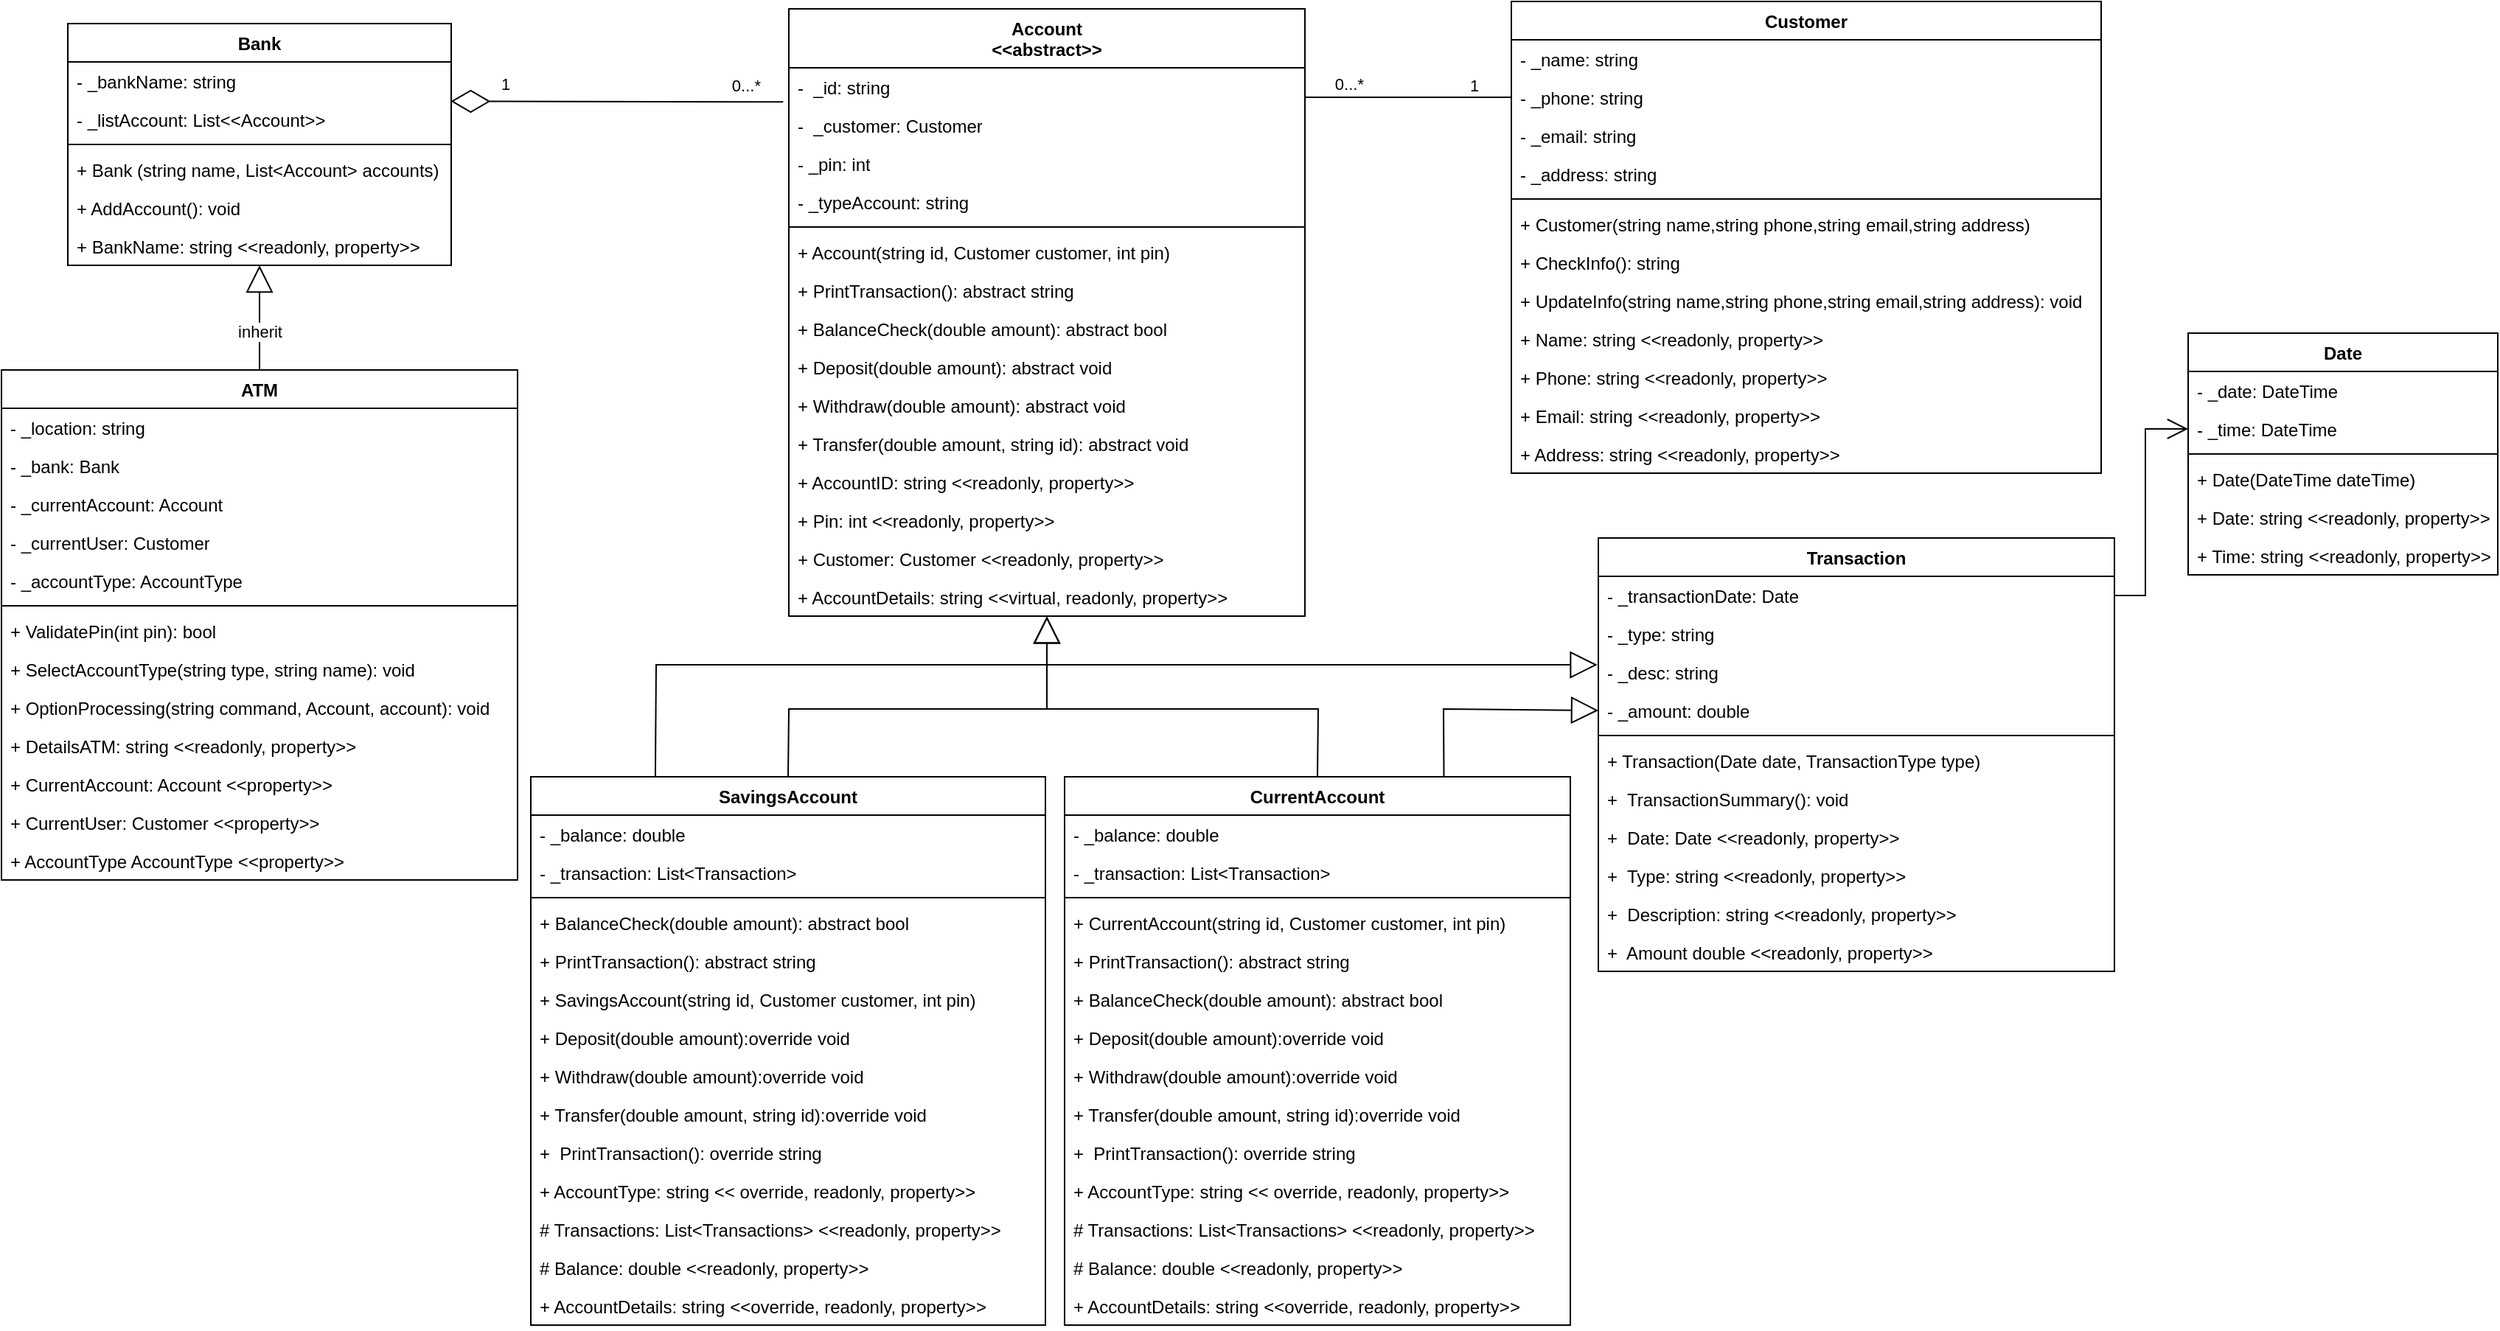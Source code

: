 <mxfile version="22.0.8" type="device">
  <diagram id="C5RBs43oDa-KdzZeNtuy" name="Level D Class diagram">
    <mxGraphModel dx="2555" dy="2101" grid="1" gridSize="10" guides="1" tooltips="1" connect="1" arrows="1" fold="1" page="1" pageScale="1" pageWidth="827" pageHeight="1169" math="0" shadow="0">
      <root>
        <mxCell id="WIyWlLk6GJQsqaUBKTNV-0" />
        <mxCell id="WIyWlLk6GJQsqaUBKTNV-1" parent="WIyWlLk6GJQsqaUBKTNV-0" />
        <mxCell id="u_rGbPmxzEg5UCbJ7NDs-0" value="Account&lt;br&gt;&amp;lt;&amp;lt;abstract&amp;gt;&amp;gt;" style="swimlane;fontStyle=1;align=center;verticalAlign=top;childLayout=stackLayout;horizontal=1;startSize=40;horizontalStack=0;resizeParent=1;resizeParentMax=0;resizeLast=0;collapsible=1;marginBottom=0;whiteSpace=wrap;html=1;" parent="WIyWlLk6GJQsqaUBKTNV-1" vertex="1">
          <mxGeometry x="320" y="-65" width="350" height="412" as="geometry" />
        </mxCell>
        <mxCell id="u_rGbPmxzEg5UCbJ7NDs-1" value="-&amp;nbsp; _id: string" style="text;strokeColor=none;fillColor=none;align=left;verticalAlign=top;spacingLeft=4;spacingRight=4;overflow=hidden;rotatable=0;points=[[0,0.5],[1,0.5]];portConstraint=eastwest;whiteSpace=wrap;html=1;" parent="u_rGbPmxzEg5UCbJ7NDs-0" vertex="1">
          <mxGeometry y="40" width="350" height="26" as="geometry" />
        </mxCell>
        <mxCell id="u_rGbPmxzEg5UCbJ7NDs-4" value="-&amp;nbsp; _customer: Customer" style="text;strokeColor=none;fillColor=none;align=left;verticalAlign=top;spacingLeft=4;spacingRight=4;overflow=hidden;rotatable=0;points=[[0,0.5],[1,0.5]];portConstraint=eastwest;whiteSpace=wrap;html=1;" parent="u_rGbPmxzEg5UCbJ7NDs-0" vertex="1">
          <mxGeometry y="66" width="350" height="26" as="geometry" />
        </mxCell>
        <mxCell id="u_rGbPmxzEg5UCbJ7NDs-26" value="- _pin: int" style="text;strokeColor=none;fillColor=none;align=left;verticalAlign=top;spacingLeft=4;spacingRight=4;overflow=hidden;rotatable=0;points=[[0,0.5],[1,0.5]];portConstraint=eastwest;whiteSpace=wrap;html=1;" parent="u_rGbPmxzEg5UCbJ7NDs-0" vertex="1">
          <mxGeometry y="92" width="350" height="26" as="geometry" />
        </mxCell>
        <mxCell id="xcTpRN-NQ14HoFIhRllt-2" value="- _typeAccount: string" style="text;strokeColor=none;fillColor=none;align=left;verticalAlign=top;spacingLeft=4;spacingRight=4;overflow=hidden;rotatable=0;points=[[0,0.5],[1,0.5]];portConstraint=eastwest;whiteSpace=wrap;html=1;" vertex="1" parent="u_rGbPmxzEg5UCbJ7NDs-0">
          <mxGeometry y="118" width="350" height="26" as="geometry" />
        </mxCell>
        <mxCell id="u_rGbPmxzEg5UCbJ7NDs-2" value="" style="line;strokeWidth=1;fillColor=none;align=left;verticalAlign=middle;spacingTop=-1;spacingLeft=3;spacingRight=3;rotatable=0;labelPosition=right;points=[];portConstraint=eastwest;strokeColor=inherit;" parent="u_rGbPmxzEg5UCbJ7NDs-0" vertex="1">
          <mxGeometry y="144" width="350" height="8" as="geometry" />
        </mxCell>
        <mxCell id="jDgMBZ_0vtlGDlaDWDbC-4" value="+ Account(string id, Customer customer, int pin)" style="text;strokeColor=none;fillColor=none;align=left;verticalAlign=top;spacingLeft=4;spacingRight=4;overflow=hidden;rotatable=0;points=[[0,0.5],[1,0.5]];portConstraint=eastwest;whiteSpace=wrap;html=1;" parent="u_rGbPmxzEg5UCbJ7NDs-0" vertex="1">
          <mxGeometry y="152" width="350" height="26" as="geometry" />
        </mxCell>
        <mxCell id="xcTpRN-NQ14HoFIhRllt-1" value="+ PrintTransaction(): abstract string" style="text;strokeColor=none;fillColor=none;align=left;verticalAlign=top;spacingLeft=4;spacingRight=4;overflow=hidden;rotatable=0;points=[[0,0.5],[1,0.5]];portConstraint=eastwest;whiteSpace=wrap;html=1;" vertex="1" parent="u_rGbPmxzEg5UCbJ7NDs-0">
          <mxGeometry y="178" width="350" height="26" as="geometry" />
        </mxCell>
        <mxCell id="xcTpRN-NQ14HoFIhRllt-0" value="+ BalanceCheck(double amount): abstract bool" style="text;strokeColor=none;fillColor=none;align=left;verticalAlign=top;spacingLeft=4;spacingRight=4;overflow=hidden;rotatable=0;points=[[0,0.5],[1,0.5]];portConstraint=eastwest;whiteSpace=wrap;html=1;" vertex="1" parent="u_rGbPmxzEg5UCbJ7NDs-0">
          <mxGeometry y="204" width="350" height="26" as="geometry" />
        </mxCell>
        <mxCell id="u_rGbPmxzEg5UCbJ7NDs-60" value="+ Deposit(double amount): abstract void" style="text;strokeColor=none;fillColor=none;align=left;verticalAlign=top;spacingLeft=4;spacingRight=4;overflow=hidden;rotatable=0;points=[[0,0.5],[1,0.5]];portConstraint=eastwest;whiteSpace=wrap;html=1;" parent="u_rGbPmxzEg5UCbJ7NDs-0" vertex="1">
          <mxGeometry y="230" width="350" height="26" as="geometry" />
        </mxCell>
        <mxCell id="u_rGbPmxzEg5UCbJ7NDs-65" value="+ Withdraw(double amount): abstract&amp;nbsp;void" style="text;strokeColor=none;fillColor=none;align=left;verticalAlign=top;spacingLeft=4;spacingRight=4;overflow=hidden;rotatable=0;points=[[0,0.5],[1,0.5]];portConstraint=eastwest;whiteSpace=wrap;html=1;" parent="u_rGbPmxzEg5UCbJ7NDs-0" vertex="1">
          <mxGeometry y="256" width="350" height="26" as="geometry" />
        </mxCell>
        <mxCell id="u_rGbPmxzEg5UCbJ7NDs-66" value="+ Transfer(double amount, string id): abstract&amp;nbsp;void" style="text;strokeColor=none;fillColor=none;align=left;verticalAlign=top;spacingLeft=4;spacingRight=4;overflow=hidden;rotatable=0;points=[[0,0.5],[1,0.5]];portConstraint=eastwest;whiteSpace=wrap;html=1;" parent="u_rGbPmxzEg5UCbJ7NDs-0" vertex="1">
          <mxGeometry y="282" width="350" height="26" as="geometry" />
        </mxCell>
        <mxCell id="u_rGbPmxzEg5UCbJ7NDs-54" value="+ AccountID: string &amp;lt;&amp;lt;readonly, property&amp;gt;&amp;gt;" style="text;strokeColor=none;fillColor=none;align=left;verticalAlign=top;spacingLeft=4;spacingRight=4;overflow=hidden;rotatable=0;points=[[0,0.5],[1,0.5]];portConstraint=eastwest;whiteSpace=wrap;html=1;" parent="u_rGbPmxzEg5UCbJ7NDs-0" vertex="1">
          <mxGeometry y="308" width="350" height="26" as="geometry" />
        </mxCell>
        <mxCell id="CnJATWPRRtcftuDtqHO4-2" value="+ Pin: int &amp;lt;&amp;lt;readonly, property&amp;gt;&amp;gt;" style="text;strokeColor=none;fillColor=none;align=left;verticalAlign=top;spacingLeft=4;spacingRight=4;overflow=hidden;rotatable=0;points=[[0,0.5],[1,0.5]];portConstraint=eastwest;whiteSpace=wrap;html=1;" parent="u_rGbPmxzEg5UCbJ7NDs-0" vertex="1">
          <mxGeometry y="334" width="350" height="26" as="geometry" />
        </mxCell>
        <mxCell id="jDgMBZ_0vtlGDlaDWDbC-21" value="+ Customer: Customer&amp;nbsp;&amp;lt;&amp;lt;readonly, property&amp;gt;&amp;gt;" style="text;strokeColor=none;fillColor=none;align=left;verticalAlign=top;spacingLeft=4;spacingRight=4;overflow=hidden;rotatable=0;points=[[0,0.5],[1,0.5]];portConstraint=eastwest;whiteSpace=wrap;html=1;" parent="u_rGbPmxzEg5UCbJ7NDs-0" vertex="1">
          <mxGeometry y="360" width="350" height="26" as="geometry" />
        </mxCell>
        <mxCell id="u_rGbPmxzEg5UCbJ7NDs-59" value="+ AccountDetails: string &amp;lt;&amp;lt;virtual, readonly, property&amp;gt;&amp;gt;" style="text;strokeColor=none;fillColor=none;align=left;verticalAlign=top;spacingLeft=4;spacingRight=4;overflow=hidden;rotatable=0;points=[[0,0.5],[1,0.5]];portConstraint=eastwest;whiteSpace=wrap;html=1;" parent="u_rGbPmxzEg5UCbJ7NDs-0" vertex="1">
          <mxGeometry y="386" width="350" height="26" as="geometry" />
        </mxCell>
        <mxCell id="u_rGbPmxzEg5UCbJ7NDs-6" value="Bank" style="swimlane;fontStyle=1;align=center;verticalAlign=top;childLayout=stackLayout;horizontal=1;startSize=26;horizontalStack=0;resizeParent=1;resizeParentMax=0;resizeLast=0;collapsible=1;marginBottom=0;whiteSpace=wrap;html=1;" parent="WIyWlLk6GJQsqaUBKTNV-1" vertex="1">
          <mxGeometry x="-169" y="-55" width="260" height="164" as="geometry" />
        </mxCell>
        <mxCell id="u_rGbPmxzEg5UCbJ7NDs-7" value="- _bankName: string" style="text;strokeColor=none;fillColor=none;align=left;verticalAlign=top;spacingLeft=4;spacingRight=4;overflow=hidden;rotatable=0;points=[[0,0.5],[1,0.5]];portConstraint=eastwest;whiteSpace=wrap;html=1;" parent="u_rGbPmxzEg5UCbJ7NDs-6" vertex="1">
          <mxGeometry y="26" width="260" height="26" as="geometry" />
        </mxCell>
        <mxCell id="u_rGbPmxzEg5UCbJ7NDs-43" value="- _listAccount: List&amp;lt;&amp;lt;Account&amp;gt;&amp;gt;" style="text;strokeColor=none;fillColor=none;align=left;verticalAlign=top;spacingLeft=4;spacingRight=4;overflow=hidden;rotatable=0;points=[[0,0.5],[1,0.5]];portConstraint=eastwest;whiteSpace=wrap;html=1;" parent="u_rGbPmxzEg5UCbJ7NDs-6" vertex="1">
          <mxGeometry y="52" width="260" height="26" as="geometry" />
        </mxCell>
        <mxCell id="u_rGbPmxzEg5UCbJ7NDs-8" value="" style="line;strokeWidth=1;fillColor=none;align=left;verticalAlign=middle;spacingTop=-1;spacingLeft=3;spacingRight=3;rotatable=0;labelPosition=right;points=[];portConstraint=eastwest;strokeColor=inherit;" parent="u_rGbPmxzEg5UCbJ7NDs-6" vertex="1">
          <mxGeometry y="78" width="260" height="8" as="geometry" />
        </mxCell>
        <mxCell id="jDgMBZ_0vtlGDlaDWDbC-2" value="+ Bank (string name, List&amp;lt;Account&amp;gt; accounts)" style="text;strokeColor=none;fillColor=none;align=left;verticalAlign=top;spacingLeft=4;spacingRight=4;overflow=hidden;rotatable=0;points=[[0,0.5],[1,0.5]];portConstraint=eastwest;whiteSpace=wrap;html=1;" parent="u_rGbPmxzEg5UCbJ7NDs-6" vertex="1">
          <mxGeometry y="86" width="260" height="26" as="geometry" />
        </mxCell>
        <mxCell id="jDgMBZ_0vtlGDlaDWDbC-5" value="+ AddAccount(): void" style="text;strokeColor=none;fillColor=none;align=left;verticalAlign=top;spacingLeft=4;spacingRight=4;overflow=hidden;rotatable=0;points=[[0,0.5],[1,0.5]];portConstraint=eastwest;whiteSpace=wrap;html=1;" parent="u_rGbPmxzEg5UCbJ7NDs-6" vertex="1">
          <mxGeometry y="112" width="260" height="26" as="geometry" />
        </mxCell>
        <mxCell id="u_rGbPmxzEg5UCbJ7NDs-9" value="+ BankName: string &amp;lt;&amp;lt;readonly, property&amp;gt;&amp;gt;" style="text;strokeColor=none;fillColor=none;align=left;verticalAlign=top;spacingLeft=4;spacingRight=4;overflow=hidden;rotatable=0;points=[[0,0.5],[1,0.5]];portConstraint=eastwest;whiteSpace=wrap;html=1;" parent="u_rGbPmxzEg5UCbJ7NDs-6" vertex="1">
          <mxGeometry y="138" width="260" height="26" as="geometry" />
        </mxCell>
        <mxCell id="u_rGbPmxzEg5UCbJ7NDs-11" value="Customer" style="swimlane;fontStyle=1;align=center;verticalAlign=top;childLayout=stackLayout;horizontal=1;startSize=26;horizontalStack=0;resizeParent=1;resizeParentMax=0;resizeLast=0;collapsible=1;marginBottom=0;whiteSpace=wrap;html=1;" parent="WIyWlLk6GJQsqaUBKTNV-1" vertex="1">
          <mxGeometry x="810" y="-70" width="400" height="320" as="geometry" />
        </mxCell>
        <mxCell id="u_rGbPmxzEg5UCbJ7NDs-12" value="- _name: string" style="text;strokeColor=none;fillColor=none;align=left;verticalAlign=top;spacingLeft=4;spacingRight=4;overflow=hidden;rotatable=0;points=[[0,0.5],[1,0.5]];portConstraint=eastwest;whiteSpace=wrap;html=1;" parent="u_rGbPmxzEg5UCbJ7NDs-11" vertex="1">
          <mxGeometry y="26" width="400" height="26" as="geometry" />
        </mxCell>
        <mxCell id="u_rGbPmxzEg5UCbJ7NDs-21" value="- _phone: string" style="text;strokeColor=none;fillColor=none;align=left;verticalAlign=top;spacingLeft=4;spacingRight=4;overflow=hidden;rotatable=0;points=[[0,0.5],[1,0.5]];portConstraint=eastwest;whiteSpace=wrap;html=1;" parent="u_rGbPmxzEg5UCbJ7NDs-11" vertex="1">
          <mxGeometry y="52" width="400" height="26" as="geometry" />
        </mxCell>
        <mxCell id="u_rGbPmxzEg5UCbJ7NDs-22" value="- _email: string" style="text;strokeColor=none;fillColor=none;align=left;verticalAlign=top;spacingLeft=4;spacingRight=4;overflow=hidden;rotatable=0;points=[[0,0.5],[1,0.5]];portConstraint=eastwest;whiteSpace=wrap;html=1;" parent="u_rGbPmxzEg5UCbJ7NDs-11" vertex="1">
          <mxGeometry y="78" width="400" height="26" as="geometry" />
        </mxCell>
        <mxCell id="jDgMBZ_0vtlGDlaDWDbC-6" value="- _address: string" style="text;strokeColor=none;fillColor=none;align=left;verticalAlign=top;spacingLeft=4;spacingRight=4;overflow=hidden;rotatable=0;points=[[0,0.5],[1,0.5]];portConstraint=eastwest;whiteSpace=wrap;html=1;" parent="u_rGbPmxzEg5UCbJ7NDs-11" vertex="1">
          <mxGeometry y="104" width="400" height="26" as="geometry" />
        </mxCell>
        <mxCell id="u_rGbPmxzEg5UCbJ7NDs-13" value="" style="line;strokeWidth=1;fillColor=none;align=left;verticalAlign=middle;spacingTop=-1;spacingLeft=3;spacingRight=3;rotatable=0;labelPosition=right;points=[];portConstraint=eastwest;strokeColor=inherit;" parent="u_rGbPmxzEg5UCbJ7NDs-11" vertex="1">
          <mxGeometry y="130" width="400" height="8" as="geometry" />
        </mxCell>
        <mxCell id="u_rGbPmxzEg5UCbJ7NDs-14" value="+ Customer(string name,string&amp;nbsp;phone,string&amp;nbsp;email,string&amp;nbsp;address)" style="text;strokeColor=none;fillColor=none;align=left;verticalAlign=top;spacingLeft=4;spacingRight=4;overflow=hidden;rotatable=0;points=[[0,0.5],[1,0.5]];portConstraint=eastwest;whiteSpace=wrap;html=1;" parent="u_rGbPmxzEg5UCbJ7NDs-11" vertex="1">
          <mxGeometry y="138" width="400" height="26" as="geometry" />
        </mxCell>
        <mxCell id="u_rGbPmxzEg5UCbJ7NDs-29" value="+ CheckInfo(): string" style="text;strokeColor=none;fillColor=none;align=left;verticalAlign=top;spacingLeft=4;spacingRight=4;overflow=hidden;rotatable=0;points=[[0,0.5],[1,0.5]];portConstraint=eastwest;whiteSpace=wrap;html=1;" parent="u_rGbPmxzEg5UCbJ7NDs-11" vertex="1">
          <mxGeometry y="164" width="400" height="26" as="geometry" />
        </mxCell>
        <mxCell id="u_rGbPmxzEg5UCbJ7NDs-24" value="+ UpdateInfo(string name,string&amp;nbsp;phone,string&amp;nbsp;email,string&amp;nbsp;address): void" style="text;strokeColor=none;fillColor=none;align=left;verticalAlign=top;spacingLeft=4;spacingRight=4;overflow=hidden;rotatable=0;points=[[0,0.5],[1,0.5]];portConstraint=eastwest;whiteSpace=wrap;html=1;" parent="u_rGbPmxzEg5UCbJ7NDs-11" vertex="1">
          <mxGeometry y="190" width="400" height="26" as="geometry" />
        </mxCell>
        <mxCell id="u_rGbPmxzEg5UCbJ7NDs-25" value="+ Name: string &amp;lt;&amp;lt;readonly, property&amp;gt;&amp;gt;" style="text;strokeColor=none;fillColor=none;align=left;verticalAlign=top;spacingLeft=4;spacingRight=4;overflow=hidden;rotatable=0;points=[[0,0.5],[1,0.5]];portConstraint=eastwest;whiteSpace=wrap;html=1;" parent="u_rGbPmxzEg5UCbJ7NDs-11" vertex="1">
          <mxGeometry y="216" width="400" height="26" as="geometry" />
        </mxCell>
        <mxCell id="u_rGbPmxzEg5UCbJ7NDs-27" value="+ Phone: string &amp;lt;&amp;lt;readonly, property&amp;gt;&amp;gt;" style="text;strokeColor=none;fillColor=none;align=left;verticalAlign=top;spacingLeft=4;spacingRight=4;overflow=hidden;rotatable=0;points=[[0,0.5],[1,0.5]];portConstraint=eastwest;whiteSpace=wrap;html=1;" parent="u_rGbPmxzEg5UCbJ7NDs-11" vertex="1">
          <mxGeometry y="242" width="400" height="26" as="geometry" />
        </mxCell>
        <mxCell id="jDgMBZ_0vtlGDlaDWDbC-7" value="+ Email: string &amp;lt;&amp;lt;readonly, property&amp;gt;&amp;gt;" style="text;strokeColor=none;fillColor=none;align=left;verticalAlign=top;spacingLeft=4;spacingRight=4;overflow=hidden;rotatable=0;points=[[0,0.5],[1,0.5]];portConstraint=eastwest;whiteSpace=wrap;html=1;" parent="u_rGbPmxzEg5UCbJ7NDs-11" vertex="1">
          <mxGeometry y="268" width="400" height="26" as="geometry" />
        </mxCell>
        <mxCell id="u_rGbPmxzEg5UCbJ7NDs-28" value="+ Address: string &amp;lt;&amp;lt;readonly, property&amp;gt;&amp;gt;" style="text;strokeColor=none;fillColor=none;align=left;verticalAlign=top;spacingLeft=4;spacingRight=4;overflow=hidden;rotatable=0;points=[[0,0.5],[1,0.5]];portConstraint=eastwest;whiteSpace=wrap;html=1;" parent="u_rGbPmxzEg5UCbJ7NDs-11" vertex="1">
          <mxGeometry y="294" width="400" height="26" as="geometry" />
        </mxCell>
        <mxCell id="u_rGbPmxzEg5UCbJ7NDs-32" value="ATM" style="swimlane;fontStyle=1;align=center;verticalAlign=top;childLayout=stackLayout;horizontal=1;startSize=26;horizontalStack=0;resizeParent=1;resizeParentMax=0;resizeLast=0;collapsible=1;marginBottom=0;whiteSpace=wrap;html=1;" parent="WIyWlLk6GJQsqaUBKTNV-1" vertex="1">
          <mxGeometry x="-214" y="180" width="350" height="346" as="geometry" />
        </mxCell>
        <mxCell id="u_rGbPmxzEg5UCbJ7NDs-10" value="- _location: string" style="text;strokeColor=none;fillColor=none;align=left;verticalAlign=top;spacingLeft=4;spacingRight=4;overflow=hidden;rotatable=0;points=[[0,0.5],[1,0.5]];portConstraint=eastwest;whiteSpace=wrap;html=1;" parent="u_rGbPmxzEg5UCbJ7NDs-32" vertex="1">
          <mxGeometry y="26" width="350" height="26" as="geometry" />
        </mxCell>
        <mxCell id="XUT3IchEpfX1-F_0FphG-0" value="- _bank: Bank" style="text;strokeColor=none;fillColor=none;align=left;verticalAlign=top;spacingLeft=4;spacingRight=4;overflow=hidden;rotatable=0;points=[[0,0.5],[1,0.5]];portConstraint=eastwest;whiteSpace=wrap;html=1;" parent="u_rGbPmxzEg5UCbJ7NDs-32" vertex="1">
          <mxGeometry y="52" width="350" height="26" as="geometry" />
        </mxCell>
        <mxCell id="xcTpRN-NQ14HoFIhRllt-13" value="- _currentAccount: Account" style="text;strokeColor=none;fillColor=none;align=left;verticalAlign=top;spacingLeft=4;spacingRight=4;overflow=hidden;rotatable=0;points=[[0,0.5],[1,0.5]];portConstraint=eastwest;whiteSpace=wrap;html=1;" vertex="1" parent="u_rGbPmxzEg5UCbJ7NDs-32">
          <mxGeometry y="78" width="350" height="26" as="geometry" />
        </mxCell>
        <mxCell id="XUT3IchEpfX1-F_0FphG-1" value="- _currentUser: Customer" style="text;strokeColor=none;fillColor=none;align=left;verticalAlign=top;spacingLeft=4;spacingRight=4;overflow=hidden;rotatable=0;points=[[0,0.5],[1,0.5]];portConstraint=eastwest;whiteSpace=wrap;html=1;" parent="u_rGbPmxzEg5UCbJ7NDs-32" vertex="1">
          <mxGeometry y="104" width="350" height="26" as="geometry" />
        </mxCell>
        <mxCell id="xcTpRN-NQ14HoFIhRllt-14" value="- _accountType: AccountType" style="text;strokeColor=none;fillColor=none;align=left;verticalAlign=top;spacingLeft=4;spacingRight=4;overflow=hidden;rotatable=0;points=[[0,0.5],[1,0.5]];portConstraint=eastwest;whiteSpace=wrap;html=1;" vertex="1" parent="u_rGbPmxzEg5UCbJ7NDs-32">
          <mxGeometry y="130" width="350" height="26" as="geometry" />
        </mxCell>
        <mxCell id="u_rGbPmxzEg5UCbJ7NDs-34" value="" style="line;strokeWidth=1;fillColor=none;align=left;verticalAlign=middle;spacingTop=-1;spacingLeft=3;spacingRight=3;rotatable=0;labelPosition=right;points=[];portConstraint=eastwest;strokeColor=inherit;" parent="u_rGbPmxzEg5UCbJ7NDs-32" vertex="1">
          <mxGeometry y="156" width="350" height="8" as="geometry" />
        </mxCell>
        <mxCell id="u_rGbPmxzEg5UCbJ7NDs-35" value="+ ValidatePin(int pin): bool" style="text;strokeColor=none;fillColor=none;align=left;verticalAlign=top;spacingLeft=4;spacingRight=4;overflow=hidden;rotatable=0;points=[[0,0.5],[1,0.5]];portConstraint=eastwest;whiteSpace=wrap;html=1;" parent="u_rGbPmxzEg5UCbJ7NDs-32" vertex="1">
          <mxGeometry y="164" width="350" height="26" as="geometry" />
        </mxCell>
        <mxCell id="xcTpRN-NQ14HoFIhRllt-15" value="+ SelectAccountType(string type, string name): void" style="text;strokeColor=none;fillColor=none;align=left;verticalAlign=top;spacingLeft=4;spacingRight=4;overflow=hidden;rotatable=0;points=[[0,0.5],[1,0.5]];portConstraint=eastwest;whiteSpace=wrap;html=1;" vertex="1" parent="u_rGbPmxzEg5UCbJ7NDs-32">
          <mxGeometry y="190" width="350" height="26" as="geometry" />
        </mxCell>
        <mxCell id="u_rGbPmxzEg5UCbJ7NDs-56" value="+ OptionProcessing(string command, Account, account): void" style="text;strokeColor=none;fillColor=none;align=left;verticalAlign=top;spacingLeft=4;spacingRight=4;overflow=hidden;rotatable=0;points=[[0,0.5],[1,0.5]];portConstraint=eastwest;whiteSpace=wrap;html=1;" parent="u_rGbPmxzEg5UCbJ7NDs-32" vertex="1">
          <mxGeometry y="216" width="350" height="26" as="geometry" />
        </mxCell>
        <mxCell id="0fzU9Dq7q9H-cfSeIL3q-2" value="+ DetailsATM: string &amp;lt;&amp;lt;readonly, property&amp;gt;&amp;gt;" style="text;strokeColor=none;fillColor=none;align=left;verticalAlign=top;spacingLeft=4;spacingRight=4;overflow=hidden;rotatable=0;points=[[0,0.5],[1,0.5]];portConstraint=eastwest;whiteSpace=wrap;html=1;" parent="u_rGbPmxzEg5UCbJ7NDs-32" vertex="1">
          <mxGeometry y="242" width="350" height="26" as="geometry" />
        </mxCell>
        <mxCell id="xcTpRN-NQ14HoFIhRllt-11" value="+ CurrentAccount: Account &amp;lt;&amp;lt;property&amp;gt;&amp;gt;" style="text;strokeColor=none;fillColor=none;align=left;verticalAlign=top;spacingLeft=4;spacingRight=4;overflow=hidden;rotatable=0;points=[[0,0.5],[1,0.5]];portConstraint=eastwest;whiteSpace=wrap;html=1;" vertex="1" parent="u_rGbPmxzEg5UCbJ7NDs-32">
          <mxGeometry y="268" width="350" height="26" as="geometry" />
        </mxCell>
        <mxCell id="xcTpRN-NQ14HoFIhRllt-12" value="+ CurrentUser: Customer &amp;lt;&amp;lt;property&amp;gt;&amp;gt;" style="text;strokeColor=none;fillColor=none;align=left;verticalAlign=top;spacingLeft=4;spacingRight=4;overflow=hidden;rotatable=0;points=[[0,0.5],[1,0.5]];portConstraint=eastwest;whiteSpace=wrap;html=1;" vertex="1" parent="u_rGbPmxzEg5UCbJ7NDs-32">
          <mxGeometry y="294" width="350" height="26" as="geometry" />
        </mxCell>
        <mxCell id="u_rGbPmxzEg5UCbJ7NDs-31" value="+ AccountType AccountType &amp;lt;&amp;lt;property&amp;gt;&amp;gt;" style="text;strokeColor=none;fillColor=none;align=left;verticalAlign=top;spacingLeft=4;spacingRight=4;overflow=hidden;rotatable=0;points=[[0,0.5],[1,0.5]];portConstraint=eastwest;whiteSpace=wrap;html=1;" parent="u_rGbPmxzEg5UCbJ7NDs-32" vertex="1">
          <mxGeometry y="320" width="350" height="26" as="geometry" />
        </mxCell>
        <mxCell id="u_rGbPmxzEg5UCbJ7NDs-36" value="" style="endArrow=block;endSize=16;endFill=0;html=1;rounded=0;exitX=0.5;exitY=0;exitDx=0;exitDy=0;" parent="WIyWlLk6GJQsqaUBKTNV-1" source="u_rGbPmxzEg5UCbJ7NDs-32" target="u_rGbPmxzEg5UCbJ7NDs-9" edge="1">
          <mxGeometry x="-0.331" y="-1" width="160" relative="1" as="geometry">
            <mxPoint x="-105" y="230" as="sourcePoint" />
            <mxPoint x="-5.52" y="138.806" as="targetPoint" />
            <mxPoint as="offset" />
          </mxGeometry>
        </mxCell>
        <mxCell id="jDgMBZ_0vtlGDlaDWDbC-0" value="inherit" style="edgeLabel;html=1;align=center;verticalAlign=middle;resizable=0;points=[];" parent="u_rGbPmxzEg5UCbJ7NDs-36" vertex="1" connectable="0">
          <mxGeometry x="0.211" relative="1" as="geometry">
            <mxPoint y="17" as="offset" />
          </mxGeometry>
        </mxCell>
        <mxCell id="u_rGbPmxzEg5UCbJ7NDs-38" value="SavingsAccount" style="swimlane;fontStyle=1;align=center;verticalAlign=top;childLayout=stackLayout;horizontal=1;startSize=26;horizontalStack=0;resizeParent=1;resizeParentMax=0;resizeLast=0;collapsible=1;marginBottom=0;whiteSpace=wrap;html=1;" parent="WIyWlLk6GJQsqaUBKTNV-1" vertex="1">
          <mxGeometry x="145" y="456" width="349" height="372" as="geometry" />
        </mxCell>
        <mxCell id="jDgMBZ_0vtlGDlaDWDbC-11" value="- _balance: double" style="text;strokeColor=none;fillColor=none;align=left;verticalAlign=top;spacingLeft=4;spacingRight=4;overflow=hidden;rotatable=0;points=[[0,0.5],[1,0.5]];portConstraint=eastwest;whiteSpace=wrap;html=1;" parent="u_rGbPmxzEg5UCbJ7NDs-38" vertex="1">
          <mxGeometry y="26" width="349" height="26" as="geometry" />
        </mxCell>
        <mxCell id="jDgMBZ_0vtlGDlaDWDbC-12" value="- _transaction: List&amp;lt;Transaction&amp;gt;" style="text;strokeColor=none;fillColor=none;align=left;verticalAlign=top;spacingLeft=4;spacingRight=4;overflow=hidden;rotatable=0;points=[[0,0.5],[1,0.5]];portConstraint=eastwest;whiteSpace=wrap;html=1;" parent="u_rGbPmxzEg5UCbJ7NDs-38" vertex="1">
          <mxGeometry y="52" width="349" height="26" as="geometry" />
        </mxCell>
        <mxCell id="u_rGbPmxzEg5UCbJ7NDs-40" value="" style="line;strokeWidth=1;fillColor=none;align=left;verticalAlign=middle;spacingTop=-1;spacingLeft=3;spacingRight=3;rotatable=0;labelPosition=right;points=[];portConstraint=eastwest;strokeColor=inherit;" parent="u_rGbPmxzEg5UCbJ7NDs-38" vertex="1">
          <mxGeometry y="78" width="349" height="8" as="geometry" />
        </mxCell>
        <mxCell id="xcTpRN-NQ14HoFIhRllt-4" value="+ BalanceCheck(double amount): abstract bool" style="text;strokeColor=none;fillColor=none;align=left;verticalAlign=top;spacingLeft=4;spacingRight=4;overflow=hidden;rotatable=0;points=[[0,0.5],[1,0.5]];portConstraint=eastwest;whiteSpace=wrap;html=1;" vertex="1" parent="u_rGbPmxzEg5UCbJ7NDs-38">
          <mxGeometry y="86" width="349" height="26" as="geometry" />
        </mxCell>
        <mxCell id="xcTpRN-NQ14HoFIhRllt-3" value="+ PrintTransaction(): abstract string" style="text;strokeColor=none;fillColor=none;align=left;verticalAlign=top;spacingLeft=4;spacingRight=4;overflow=hidden;rotatable=0;points=[[0,0.5],[1,0.5]];portConstraint=eastwest;whiteSpace=wrap;html=1;" vertex="1" parent="u_rGbPmxzEg5UCbJ7NDs-38">
          <mxGeometry y="112" width="349" height="26" as="geometry" />
        </mxCell>
        <mxCell id="u_rGbPmxzEg5UCbJ7NDs-39" value="+ SavingsAccount(string id, Customer customer, int pin)" style="text;strokeColor=none;fillColor=none;align=left;verticalAlign=top;spacingLeft=4;spacingRight=4;overflow=hidden;rotatable=0;points=[[0,0.5],[1,0.5]];portConstraint=eastwest;whiteSpace=wrap;html=1;" parent="u_rGbPmxzEg5UCbJ7NDs-38" vertex="1">
          <mxGeometry y="138" width="349" height="26" as="geometry" />
        </mxCell>
        <mxCell id="CnJATWPRRtcftuDtqHO4-0" value="+ Deposit(double amount):override void" style="text;strokeColor=none;fillColor=none;align=left;verticalAlign=top;spacingLeft=4;spacingRight=4;overflow=hidden;rotatable=0;points=[[0,0.5],[1,0.5]];portConstraint=eastwest;whiteSpace=wrap;html=1;" parent="u_rGbPmxzEg5UCbJ7NDs-38" vertex="1">
          <mxGeometry y="164" width="349" height="26" as="geometry" />
        </mxCell>
        <mxCell id="u_rGbPmxzEg5UCbJ7NDs-71" value="+ Withdraw(double amount):override void" style="text;strokeColor=none;fillColor=none;align=left;verticalAlign=top;spacingLeft=4;spacingRight=4;overflow=hidden;rotatable=0;points=[[0,0.5],[1,0.5]];portConstraint=eastwest;whiteSpace=wrap;html=1;" parent="u_rGbPmxzEg5UCbJ7NDs-38" vertex="1">
          <mxGeometry y="190" width="349" height="26" as="geometry" />
        </mxCell>
        <mxCell id="u_rGbPmxzEg5UCbJ7NDs-80" value="+ Transfer(double amount, string id):override void" style="text;strokeColor=none;fillColor=none;align=left;verticalAlign=top;spacingLeft=4;spacingRight=4;overflow=hidden;rotatable=0;points=[[0,0.5],[1,0.5]];portConstraint=eastwest;whiteSpace=wrap;html=1;" parent="u_rGbPmxzEg5UCbJ7NDs-38" vertex="1">
          <mxGeometry y="216" width="349" height="26" as="geometry" />
        </mxCell>
        <mxCell id="g_BoX3DPN_9PklCH6StF-1" value="+&amp;nbsp; PrintTransaction(): override string" style="text;strokeColor=none;fillColor=none;align=left;verticalAlign=top;spacingLeft=4;spacingRight=4;overflow=hidden;rotatable=0;points=[[0,0.5],[1,0.5]];portConstraint=eastwest;whiteSpace=wrap;html=1;" parent="u_rGbPmxzEg5UCbJ7NDs-38" vertex="1">
          <mxGeometry y="242" width="349" height="26" as="geometry" />
        </mxCell>
        <mxCell id="xcTpRN-NQ14HoFIhRllt-7" value="+ AccountType: string &amp;lt;&amp;lt; override, readonly, property&amp;gt;&amp;gt;" style="text;strokeColor=none;fillColor=none;align=left;verticalAlign=top;spacingLeft=4;spacingRight=4;overflow=hidden;rotatable=0;points=[[0,0.5],[1,0.5]];portConstraint=eastwest;whiteSpace=wrap;html=1;" vertex="1" parent="u_rGbPmxzEg5UCbJ7NDs-38">
          <mxGeometry y="268" width="349" height="26" as="geometry" />
        </mxCell>
        <mxCell id="0fzU9Dq7q9H-cfSeIL3q-0" value="# Transactions: List&amp;lt;Transactions&amp;gt; &amp;lt;&amp;lt;readonly, property&amp;gt;&amp;gt;" style="text;strokeColor=none;fillColor=none;align=left;verticalAlign=top;spacingLeft=4;spacingRight=4;overflow=hidden;rotatable=0;points=[[0,0.5],[1,0.5]];portConstraint=eastwest;whiteSpace=wrap;html=1;" parent="u_rGbPmxzEg5UCbJ7NDs-38" vertex="1">
          <mxGeometry y="294" width="349" height="26" as="geometry" />
        </mxCell>
        <mxCell id="jDgMBZ_0vtlGDlaDWDbC-13" value="# Balance: double &amp;lt;&amp;lt;readonly, property&amp;gt;&amp;gt;" style="text;strokeColor=none;fillColor=none;align=left;verticalAlign=top;spacingLeft=4;spacingRight=4;overflow=hidden;rotatable=0;points=[[0,0.5],[1,0.5]];portConstraint=eastwest;whiteSpace=wrap;html=1;" parent="u_rGbPmxzEg5UCbJ7NDs-38" vertex="1">
          <mxGeometry y="320" width="349" height="26" as="geometry" />
        </mxCell>
        <mxCell id="u_rGbPmxzEg5UCbJ7NDs-72" value="+ AccountDetails: string &amp;lt;&amp;lt;override, readonly, property&amp;gt;&amp;gt;" style="text;strokeColor=none;fillColor=none;align=left;verticalAlign=top;spacingLeft=4;spacingRight=4;overflow=hidden;rotatable=0;points=[[0,0.5],[1,0.5]];portConstraint=eastwest;whiteSpace=wrap;html=1;" parent="u_rGbPmxzEg5UCbJ7NDs-38" vertex="1">
          <mxGeometry y="346" width="349" height="26" as="geometry" />
        </mxCell>
        <mxCell id="u_rGbPmxzEg5UCbJ7NDs-74" value="CurrentAccount" style="swimlane;fontStyle=1;align=center;verticalAlign=top;childLayout=stackLayout;horizontal=1;startSize=26;horizontalStack=0;resizeParent=1;resizeParentMax=0;resizeLast=0;collapsible=1;marginBottom=0;whiteSpace=wrap;html=1;" parent="WIyWlLk6GJQsqaUBKTNV-1" vertex="1">
          <mxGeometry x="507" y="456" width="343" height="372" as="geometry" />
        </mxCell>
        <mxCell id="u_rGbPmxzEg5UCbJ7NDs-53" value="- _balance: double" style="text;strokeColor=none;fillColor=none;align=left;verticalAlign=top;spacingLeft=4;spacingRight=4;overflow=hidden;rotatable=0;points=[[0,0.5],[1,0.5]];portConstraint=eastwest;whiteSpace=wrap;html=1;" parent="u_rGbPmxzEg5UCbJ7NDs-74" vertex="1">
          <mxGeometry y="26" width="343" height="26" as="geometry" />
        </mxCell>
        <mxCell id="u_rGbPmxzEg5UCbJ7NDs-92" value="- _transaction: List&amp;lt;Transaction&amp;gt;" style="text;strokeColor=none;fillColor=none;align=left;verticalAlign=top;spacingLeft=4;spacingRight=4;overflow=hidden;rotatable=0;points=[[0,0.5],[1,0.5]];portConstraint=eastwest;whiteSpace=wrap;html=1;" parent="u_rGbPmxzEg5UCbJ7NDs-74" vertex="1">
          <mxGeometry y="52" width="343" height="26" as="geometry" />
        </mxCell>
        <mxCell id="u_rGbPmxzEg5UCbJ7NDs-75" value="" style="line;strokeWidth=1;fillColor=none;align=left;verticalAlign=middle;spacingTop=-1;spacingLeft=3;spacingRight=3;rotatable=0;labelPosition=right;points=[];portConstraint=eastwest;strokeColor=inherit;" parent="u_rGbPmxzEg5UCbJ7NDs-74" vertex="1">
          <mxGeometry y="78" width="343" height="8" as="geometry" />
        </mxCell>
        <mxCell id="CnJATWPRRtcftuDtqHO4-1" value="+ CurrentAccount(string id, Customer customer, int pin)" style="text;strokeColor=none;fillColor=none;align=left;verticalAlign=top;spacingLeft=4;spacingRight=4;overflow=hidden;rotatable=0;points=[[0,0.5],[1,0.5]];portConstraint=eastwest;whiteSpace=wrap;html=1;" parent="u_rGbPmxzEg5UCbJ7NDs-74" vertex="1">
          <mxGeometry y="86" width="343" height="26" as="geometry" />
        </mxCell>
        <mxCell id="xcTpRN-NQ14HoFIhRllt-5" value="+ PrintTransaction(): abstract string" style="text;strokeColor=none;fillColor=none;align=left;verticalAlign=top;spacingLeft=4;spacingRight=4;overflow=hidden;rotatable=0;points=[[0,0.5],[1,0.5]];portConstraint=eastwest;whiteSpace=wrap;html=1;" vertex="1" parent="u_rGbPmxzEg5UCbJ7NDs-74">
          <mxGeometry y="112" width="343" height="26" as="geometry" />
        </mxCell>
        <mxCell id="xcTpRN-NQ14HoFIhRllt-6" value="+ BalanceCheck(double amount): abstract bool" style="text;strokeColor=none;fillColor=none;align=left;verticalAlign=top;spacingLeft=4;spacingRight=4;overflow=hidden;rotatable=0;points=[[0,0.5],[1,0.5]];portConstraint=eastwest;whiteSpace=wrap;html=1;" vertex="1" parent="u_rGbPmxzEg5UCbJ7NDs-74">
          <mxGeometry y="138" width="343" height="26" as="geometry" />
        </mxCell>
        <mxCell id="u_rGbPmxzEg5UCbJ7NDs-76" value="+ Deposit(double amount):override void" style="text;strokeColor=none;fillColor=none;align=left;verticalAlign=top;spacingLeft=4;spacingRight=4;overflow=hidden;rotatable=0;points=[[0,0.5],[1,0.5]];portConstraint=eastwest;whiteSpace=wrap;html=1;" parent="u_rGbPmxzEg5UCbJ7NDs-74" vertex="1">
          <mxGeometry y="164" width="343" height="26" as="geometry" />
        </mxCell>
        <mxCell id="u_rGbPmxzEg5UCbJ7NDs-77" value="+ Withdraw(double amount):override void" style="text;strokeColor=none;fillColor=none;align=left;verticalAlign=top;spacingLeft=4;spacingRight=4;overflow=hidden;rotatable=0;points=[[0,0.5],[1,0.5]];portConstraint=eastwest;whiteSpace=wrap;html=1;" parent="u_rGbPmxzEg5UCbJ7NDs-74" vertex="1">
          <mxGeometry y="190" width="343" height="26" as="geometry" />
        </mxCell>
        <mxCell id="u_rGbPmxzEg5UCbJ7NDs-78" value="+ Transfer(double amount, string id):override void" style="text;strokeColor=none;fillColor=none;align=left;verticalAlign=top;spacingLeft=4;spacingRight=4;overflow=hidden;rotatable=0;points=[[0,0.5],[1,0.5]];portConstraint=eastwest;whiteSpace=wrap;html=1;" parent="u_rGbPmxzEg5UCbJ7NDs-74" vertex="1">
          <mxGeometry y="216" width="343" height="26" as="geometry" />
        </mxCell>
        <mxCell id="g_BoX3DPN_9PklCH6StF-0" value="+&amp;nbsp; PrintTransaction(): override string" style="text;strokeColor=none;fillColor=none;align=left;verticalAlign=top;spacingLeft=4;spacingRight=4;overflow=hidden;rotatable=0;points=[[0,0.5],[1,0.5]];portConstraint=eastwest;whiteSpace=wrap;html=1;" parent="u_rGbPmxzEg5UCbJ7NDs-74" vertex="1">
          <mxGeometry y="242" width="343" height="26" as="geometry" />
        </mxCell>
        <mxCell id="xcTpRN-NQ14HoFIhRllt-8" value="+ AccountType: string &amp;lt;&amp;lt; override, readonly, property&amp;gt;&amp;gt;" style="text;strokeColor=none;fillColor=none;align=left;verticalAlign=top;spacingLeft=4;spacingRight=4;overflow=hidden;rotatable=0;points=[[0,0.5],[1,0.5]];portConstraint=eastwest;whiteSpace=wrap;html=1;" vertex="1" parent="u_rGbPmxzEg5UCbJ7NDs-74">
          <mxGeometry y="268" width="343" height="26" as="geometry" />
        </mxCell>
        <mxCell id="0fzU9Dq7q9H-cfSeIL3q-1" value="# Transactions: List&amp;lt;Transactions&amp;gt; &amp;lt;&amp;lt;readonly, property&amp;gt;&amp;gt;" style="text;strokeColor=none;fillColor=none;align=left;verticalAlign=top;spacingLeft=4;spacingRight=4;overflow=hidden;rotatable=0;points=[[0,0.5],[1,0.5]];portConstraint=eastwest;whiteSpace=wrap;html=1;" parent="u_rGbPmxzEg5UCbJ7NDs-74" vertex="1">
          <mxGeometry y="294" width="343" height="26" as="geometry" />
        </mxCell>
        <mxCell id="jDgMBZ_0vtlGDlaDWDbC-14" value="# Balance: double &amp;lt;&amp;lt;readonly, property&amp;gt;&amp;gt;" style="text;strokeColor=none;fillColor=none;align=left;verticalAlign=top;spacingLeft=4;spacingRight=4;overflow=hidden;rotatable=0;points=[[0,0.5],[1,0.5]];portConstraint=eastwest;whiteSpace=wrap;html=1;" parent="u_rGbPmxzEg5UCbJ7NDs-74" vertex="1">
          <mxGeometry y="320" width="343" height="26" as="geometry" />
        </mxCell>
        <mxCell id="u_rGbPmxzEg5UCbJ7NDs-81" value="+ AccountDetails: string &amp;lt;&amp;lt;override, readonly, property&amp;gt;&amp;gt;" style="text;strokeColor=none;fillColor=none;align=left;verticalAlign=top;spacingLeft=4;spacingRight=4;overflow=hidden;rotatable=0;points=[[0,0.5],[1,0.5]];portConstraint=eastwest;whiteSpace=wrap;html=1;" parent="u_rGbPmxzEg5UCbJ7NDs-74" vertex="1">
          <mxGeometry y="346" width="343" height="26" as="geometry" />
        </mxCell>
        <mxCell id="u_rGbPmxzEg5UCbJ7NDs-82" value="" style="endArrow=block;endSize=16;endFill=0;html=1;rounded=0;exitX=0.5;exitY=0;exitDx=0;exitDy=0;entryX=0.5;entryY=1.012;entryDx=0;entryDy=0;entryPerimeter=0;" parent="WIyWlLk6GJQsqaUBKTNV-1" source="u_rGbPmxzEg5UCbJ7NDs-38" target="u_rGbPmxzEg5UCbJ7NDs-59" edge="1">
          <mxGeometry width="160" relative="1" as="geometry">
            <mxPoint x="476" y="458" as="sourcePoint" />
            <mxPoint x="645" y="380" as="targetPoint" />
            <Array as="points">
              <mxPoint x="320" y="410" />
              <mxPoint x="495" y="410" />
            </Array>
          </mxGeometry>
        </mxCell>
        <mxCell id="u_rGbPmxzEg5UCbJ7NDs-84" value="" style="endArrow=block;endSize=16;endFill=0;html=1;rounded=0;exitX=0.5;exitY=0;exitDx=0;exitDy=0;entryX=0.5;entryY=1;entryDx=0;entryDy=0;" parent="WIyWlLk6GJQsqaUBKTNV-1" source="u_rGbPmxzEg5UCbJ7NDs-74" target="u_rGbPmxzEg5UCbJ7NDs-0" edge="1">
          <mxGeometry width="160" relative="1" as="geometry">
            <mxPoint x="810" y="531" as="sourcePoint" />
            <mxPoint x="645" y="380" as="targetPoint" />
            <Array as="points">
              <mxPoint x="679" y="410" />
              <mxPoint x="495" y="410" />
            </Array>
          </mxGeometry>
        </mxCell>
        <mxCell id="u_rGbPmxzEg5UCbJ7NDs-89" value="" style="endArrow=none;html=1;edgeStyle=orthogonalEdgeStyle;rounded=0;exitX=0;exitY=0.5;exitDx=0;exitDy=0;" parent="WIyWlLk6GJQsqaUBKTNV-1" source="u_rGbPmxzEg5UCbJ7NDs-21" edge="1">
          <mxGeometry relative="1" as="geometry">
            <mxPoint x="290" y="69" as="sourcePoint" />
            <mxPoint x="670" y="-5" as="targetPoint" />
          </mxGeometry>
        </mxCell>
        <mxCell id="u_rGbPmxzEg5UCbJ7NDs-90" value="1" style="edgeLabel;resizable=0;html=1;align=left;verticalAlign=bottom;" parent="u_rGbPmxzEg5UCbJ7NDs-89" connectable="0" vertex="1">
          <mxGeometry x="-1" relative="1" as="geometry">
            <mxPoint x="-30" as="offset" />
          </mxGeometry>
        </mxCell>
        <mxCell id="u_rGbPmxzEg5UCbJ7NDs-91" value="0...*" style="edgeLabel;resizable=0;html=1;align=right;verticalAlign=bottom;" parent="u_rGbPmxzEg5UCbJ7NDs-89" connectable="0" vertex="1">
          <mxGeometry x="1" relative="1" as="geometry">
            <mxPoint x="40" y="-1" as="offset" />
          </mxGeometry>
        </mxCell>
        <mxCell id="u_rGbPmxzEg5UCbJ7NDs-93" value="Transaction" style="swimlane;fontStyle=1;align=center;verticalAlign=top;childLayout=stackLayout;horizontal=1;startSize=26;horizontalStack=0;resizeParent=1;resizeParentMax=0;resizeLast=0;collapsible=1;marginBottom=0;whiteSpace=wrap;html=1;" parent="WIyWlLk6GJQsqaUBKTNV-1" vertex="1">
          <mxGeometry x="869" y="294" width="350" height="294" as="geometry" />
        </mxCell>
        <mxCell id="u_rGbPmxzEg5UCbJ7NDs-94" value="- _transactionDate: Date" style="text;strokeColor=none;fillColor=none;align=left;verticalAlign=top;spacingLeft=4;spacingRight=4;overflow=hidden;rotatable=0;points=[[0,0.5],[1,0.5]];portConstraint=eastwest;whiteSpace=wrap;html=1;" parent="u_rGbPmxzEg5UCbJ7NDs-93" vertex="1">
          <mxGeometry y="26" width="350" height="26" as="geometry" />
        </mxCell>
        <mxCell id="9l-UM62j9e9hHBPbPgep-5" value="- _type: string" style="text;strokeColor=none;fillColor=none;align=left;verticalAlign=top;spacingLeft=4;spacingRight=4;overflow=hidden;rotatable=0;points=[[0,0.5],[1,0.5]];portConstraint=eastwest;whiteSpace=wrap;html=1;" parent="u_rGbPmxzEg5UCbJ7NDs-93" vertex="1">
          <mxGeometry y="52" width="350" height="26" as="geometry" />
        </mxCell>
        <mxCell id="9l-UM62j9e9hHBPbPgep-39" value="- _desc: string" style="text;strokeColor=none;fillColor=none;align=left;verticalAlign=top;spacingLeft=4;spacingRight=4;overflow=hidden;rotatable=0;points=[[0,0.5],[1,0.5]];portConstraint=eastwest;whiteSpace=wrap;html=1;" parent="u_rGbPmxzEg5UCbJ7NDs-93" vertex="1">
          <mxGeometry y="78" width="350" height="26" as="geometry" />
        </mxCell>
        <mxCell id="x_VJUvzH77KP-ZlMVjkW-2" value="- _amount: double" style="text;strokeColor=none;fillColor=none;align=left;verticalAlign=top;spacingLeft=4;spacingRight=4;overflow=hidden;rotatable=0;points=[[0,0.5],[1,0.5]];portConstraint=eastwest;whiteSpace=wrap;html=1;" parent="u_rGbPmxzEg5UCbJ7NDs-93" vertex="1">
          <mxGeometry y="104" width="350" height="26" as="geometry" />
        </mxCell>
        <mxCell id="u_rGbPmxzEg5UCbJ7NDs-95" value="" style="line;strokeWidth=1;fillColor=none;align=left;verticalAlign=middle;spacingTop=-1;spacingLeft=3;spacingRight=3;rotatable=0;labelPosition=right;points=[];portConstraint=eastwest;strokeColor=inherit;" parent="u_rGbPmxzEg5UCbJ7NDs-93" vertex="1">
          <mxGeometry y="130" width="350" height="8" as="geometry" />
        </mxCell>
        <mxCell id="u_rGbPmxzEg5UCbJ7NDs-96" value="+ Transaction(Date date, TransactionType type)" style="text;strokeColor=none;fillColor=none;align=left;verticalAlign=top;spacingLeft=4;spacingRight=4;overflow=hidden;rotatable=0;points=[[0,0.5],[1,0.5]];portConstraint=eastwest;whiteSpace=wrap;html=1;" parent="u_rGbPmxzEg5UCbJ7NDs-93" vertex="1">
          <mxGeometry y="138" width="350" height="26" as="geometry" />
        </mxCell>
        <mxCell id="9l-UM62j9e9hHBPbPgep-41" value="+&amp;nbsp; TransactionSummary(): void" style="text;strokeColor=none;fillColor=none;align=left;verticalAlign=top;spacingLeft=4;spacingRight=4;overflow=hidden;rotatable=0;points=[[0,0.5],[1,0.5]];portConstraint=eastwest;whiteSpace=wrap;html=1;" parent="u_rGbPmxzEg5UCbJ7NDs-93" vertex="1">
          <mxGeometry y="164" width="350" height="26" as="geometry" />
        </mxCell>
        <mxCell id="jDgMBZ_0vtlGDlaDWDbC-20" value="+&amp;nbsp; Date: Date &amp;lt;&amp;lt;readonly, property&amp;gt;&amp;gt;" style="text;strokeColor=none;fillColor=none;align=left;verticalAlign=top;spacingLeft=4;spacingRight=4;overflow=hidden;rotatable=0;points=[[0,0.5],[1,0.5]];portConstraint=eastwest;whiteSpace=wrap;html=1;" parent="u_rGbPmxzEg5UCbJ7NDs-93" vertex="1">
          <mxGeometry y="190" width="350" height="26" as="geometry" />
        </mxCell>
        <mxCell id="9l-UM62j9e9hHBPbPgep-42" value="+&amp;nbsp; Type: string &amp;lt;&amp;lt;readonly, property&amp;gt;&amp;gt;" style="text;strokeColor=none;fillColor=none;align=left;verticalAlign=top;spacingLeft=4;spacingRight=4;overflow=hidden;rotatable=0;points=[[0,0.5],[1,0.5]];portConstraint=eastwest;whiteSpace=wrap;html=1;" parent="u_rGbPmxzEg5UCbJ7NDs-93" vertex="1">
          <mxGeometry y="216" width="350" height="26" as="geometry" />
        </mxCell>
        <mxCell id="xcTpRN-NQ14HoFIhRllt-9" value="+&amp;nbsp; Description: string &amp;lt;&amp;lt;readonly, property&amp;gt;&amp;gt;" style="text;strokeColor=none;fillColor=none;align=left;verticalAlign=top;spacingLeft=4;spacingRight=4;overflow=hidden;rotatable=0;points=[[0,0.5],[1,0.5]];portConstraint=eastwest;whiteSpace=wrap;html=1;" vertex="1" parent="u_rGbPmxzEg5UCbJ7NDs-93">
          <mxGeometry y="242" width="350" height="26" as="geometry" />
        </mxCell>
        <mxCell id="9l-UM62j9e9hHBPbPgep-6" value="+&amp;nbsp; Amount double &amp;lt;&amp;lt;readonly, property&amp;gt;&amp;gt;" style="text;strokeColor=none;fillColor=none;align=left;verticalAlign=top;spacingLeft=4;spacingRight=4;overflow=hidden;rotatable=0;points=[[0,0.5],[1,0.5]];portConstraint=eastwest;whiteSpace=wrap;html=1;" parent="u_rGbPmxzEg5UCbJ7NDs-93" vertex="1">
          <mxGeometry y="268" width="350" height="26" as="geometry" />
        </mxCell>
        <mxCell id="9l-UM62j9e9hHBPbPgep-1" value="" style="endArrow=diamondThin;endFill=0;endSize=24;html=1;rounded=0;exitX=-0.011;exitY=0.89;exitDx=0;exitDy=0;entryX=0.999;entryY=1.028;entryDx=0;entryDy=0;entryPerimeter=0;exitPerimeter=0;" parent="WIyWlLk6GJQsqaUBKTNV-1" source="u_rGbPmxzEg5UCbJ7NDs-1" target="u_rGbPmxzEg5UCbJ7NDs-7" edge="1">
          <mxGeometry width="160" relative="1" as="geometry">
            <mxPoint x="280" y="180" as="sourcePoint" />
            <mxPoint x="320" y="50" as="targetPoint" />
          </mxGeometry>
        </mxCell>
        <mxCell id="9l-UM62j9e9hHBPbPgep-2" value="0...*" style="edgeLabel;resizable=0;html=1;align=right;verticalAlign=bottom;" parent="WIyWlLk6GJQsqaUBKTNV-1" connectable="0" vertex="1">
          <mxGeometry x="300.003" y="-14.996" as="geometry">
            <mxPoint x="1" y="10" as="offset" />
          </mxGeometry>
        </mxCell>
        <mxCell id="9l-UM62j9e9hHBPbPgep-3" value="1" style="edgeLabel;resizable=0;html=1;align=left;verticalAlign=bottom;" parent="WIyWlLk6GJQsqaUBKTNV-1" connectable="0" vertex="1">
          <mxGeometry x="123" y="-6" as="geometry" />
        </mxCell>
        <mxCell id="9l-UM62j9e9hHBPbPgep-30" value="Date" style="swimlane;fontStyle=1;align=center;verticalAlign=top;childLayout=stackLayout;horizontal=1;startSize=26;horizontalStack=0;resizeParent=1;resizeParentMax=0;resizeLast=0;collapsible=1;marginBottom=0;whiteSpace=wrap;html=1;" parent="WIyWlLk6GJQsqaUBKTNV-1" vertex="1">
          <mxGeometry x="1269" y="155" width="210" height="164" as="geometry" />
        </mxCell>
        <mxCell id="9l-UM62j9e9hHBPbPgep-31" value="- _date: DateTime" style="text;strokeColor=none;fillColor=none;align=left;verticalAlign=top;spacingLeft=4;spacingRight=4;overflow=hidden;rotatable=0;points=[[0,0.5],[1,0.5]];portConstraint=eastwest;whiteSpace=wrap;html=1;" parent="9l-UM62j9e9hHBPbPgep-30" vertex="1">
          <mxGeometry y="26" width="210" height="26" as="geometry" />
        </mxCell>
        <mxCell id="9l-UM62j9e9hHBPbPgep-34" value="- _time: DateTime" style="text;strokeColor=none;fillColor=none;align=left;verticalAlign=top;spacingLeft=4;spacingRight=4;overflow=hidden;rotatable=0;points=[[0,0.5],[1,0.5]];portConstraint=eastwest;whiteSpace=wrap;html=1;" parent="9l-UM62j9e9hHBPbPgep-30" vertex="1">
          <mxGeometry y="52" width="210" height="26" as="geometry" />
        </mxCell>
        <mxCell id="9l-UM62j9e9hHBPbPgep-32" value="" style="line;strokeWidth=1;fillColor=none;align=left;verticalAlign=middle;spacingTop=-1;spacingLeft=3;spacingRight=3;rotatable=0;labelPosition=right;points=[];portConstraint=eastwest;strokeColor=inherit;" parent="9l-UM62j9e9hHBPbPgep-30" vertex="1">
          <mxGeometry y="78" width="210" height="8" as="geometry" />
        </mxCell>
        <mxCell id="xcTpRN-NQ14HoFIhRllt-10" value="+ Date(DateTime dateTime)" style="text;strokeColor=none;fillColor=none;align=left;verticalAlign=top;spacingLeft=4;spacingRight=4;overflow=hidden;rotatable=0;points=[[0,0.5],[1,0.5]];portConstraint=eastwest;whiteSpace=wrap;html=1;" vertex="1" parent="9l-UM62j9e9hHBPbPgep-30">
          <mxGeometry y="86" width="210" height="26" as="geometry" />
        </mxCell>
        <mxCell id="9l-UM62j9e9hHBPbPgep-33" value="+ Date: string &amp;lt;&amp;lt;readonly, property&amp;gt;&amp;gt;" style="text;strokeColor=none;fillColor=none;align=left;verticalAlign=top;spacingLeft=4;spacingRight=4;overflow=hidden;rotatable=0;points=[[0,0.5],[1,0.5]];portConstraint=eastwest;whiteSpace=wrap;html=1;" parent="9l-UM62j9e9hHBPbPgep-30" vertex="1">
          <mxGeometry y="112" width="210" height="26" as="geometry" />
        </mxCell>
        <mxCell id="9l-UM62j9e9hHBPbPgep-35" value="+ Time: string &amp;lt;&amp;lt;readonly, property&amp;gt;&amp;gt;" style="text;strokeColor=none;fillColor=none;align=left;verticalAlign=top;spacingLeft=4;spacingRight=4;overflow=hidden;rotatable=0;points=[[0,0.5],[1,0.5]];portConstraint=eastwest;whiteSpace=wrap;html=1;" parent="9l-UM62j9e9hHBPbPgep-30" vertex="1">
          <mxGeometry y="138" width="210" height="26" as="geometry" />
        </mxCell>
        <mxCell id="9l-UM62j9e9hHBPbPgep-36" value="" style="endArrow=open;endFill=1;endSize=12;html=1;rounded=0;exitX=1;exitY=0.5;exitDx=0;exitDy=0;entryX=0;entryY=0.5;entryDx=0;entryDy=0;" parent="WIyWlLk6GJQsqaUBKTNV-1" source="u_rGbPmxzEg5UCbJ7NDs-94" target="9l-UM62j9e9hHBPbPgep-34" edge="1">
          <mxGeometry width="160" relative="1" as="geometry">
            <mxPoint x="1235" y="293" as="sourcePoint" />
            <mxPoint x="1320" y="294" as="targetPoint" />
            <Array as="points">
              <mxPoint x="1240" y="333" />
              <mxPoint x="1240" y="220" />
            </Array>
          </mxGeometry>
        </mxCell>
        <mxCell id="jDgMBZ_0vtlGDlaDWDbC-17" value="" style="endArrow=block;endSize=16;endFill=0;html=1;rounded=0;exitX=0.75;exitY=0;exitDx=0;exitDy=0;entryX=0;entryY=0.5;entryDx=0;entryDy=0;" parent="WIyWlLk6GJQsqaUBKTNV-1" source="u_rGbPmxzEg5UCbJ7NDs-74" target="x_VJUvzH77KP-ZlMVjkW-2" edge="1">
          <mxGeometry width="160" relative="1" as="geometry">
            <mxPoint x="670" y="397.8" as="sourcePoint" />
            <mxPoint x="830" y="397.8" as="targetPoint" />
            <Array as="points">
              <mxPoint x="764" y="410" />
            </Array>
          </mxGeometry>
        </mxCell>
        <mxCell id="jDgMBZ_0vtlGDlaDWDbC-18" value="" style="endArrow=block;endSize=16;endFill=0;html=1;rounded=0;entryX=-0.002;entryY=0.31;entryDx=0;entryDy=0;exitX=0.242;exitY=-0.001;exitDx=0;exitDy=0;exitPerimeter=0;entryPerimeter=0;" parent="WIyWlLk6GJQsqaUBKTNV-1" source="u_rGbPmxzEg5UCbJ7NDs-38" target="9l-UM62j9e9hHBPbPgep-39" edge="1">
          <mxGeometry width="160" relative="1" as="geometry">
            <mxPoint x="260" y="450" as="sourcePoint" />
            <mxPoint x="895" y="359" as="targetPoint" />
            <Array as="points">
              <mxPoint x="230" y="380" />
              <mxPoint x="490" y="380" />
              <mxPoint x="690" y="380" />
            </Array>
          </mxGeometry>
        </mxCell>
      </root>
    </mxGraphModel>
  </diagram>
</mxfile>
